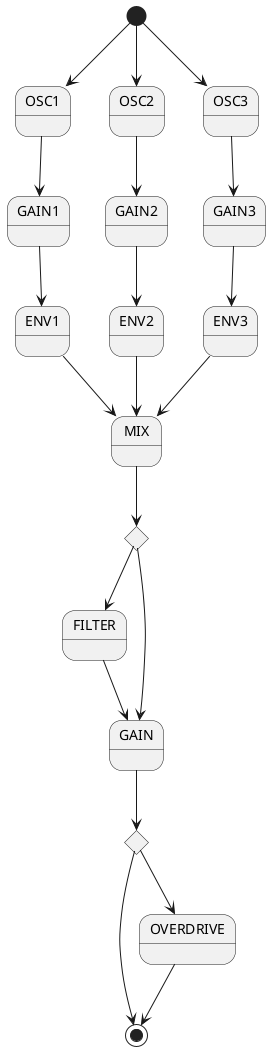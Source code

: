 @startuml

state filter_ON <<choice>>
state overdrive_ON <<choice>>


[*] --> OSC1
[*] --> OSC2
[*] --> OSC3

OSC1 --> GAIN1
OSC2 --> GAIN2
OSC3 --> GAIN3

GAIN1 --> ENV1
GAIN2 --> ENV2
GAIN3 --> ENV3

ENV1 --> MIX
ENV2 --> MIX
ENV3 --> MIX

MIX --> filter_ON

filter_ON --> FILTER
filter_ON --> GAIN
FILTER --> GAIN

GAIN --> overdrive_ON


overdrive_ON --> [*]
overdrive_ON --> OVERDRIVE


OVERDRIVE --> [*]

@enduml
